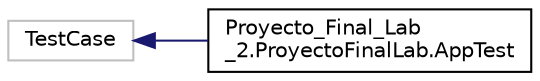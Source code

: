 digraph "Representación gráfica de la clase"
{
 // INTERACTIVE_SVG=YES
 // LATEX_PDF_SIZE
  edge [fontname="Helvetica",fontsize="10",labelfontname="Helvetica",labelfontsize="10"];
  node [fontname="Helvetica",fontsize="10",shape=record];
  rankdir="LR";
  Node4 [label="TestCase",height=0.2,width=0.4,color="grey75", fillcolor="white", style="filled",tooltip=" "];
  Node4 -> Node0 [dir="back",color="midnightblue",fontsize="10",style="solid",fontname="Helvetica"];
  Node0 [label="Proyecto_Final_Lab\l_2.ProyectoFinalLab.AppTest",height=0.2,width=0.4,color="black", fillcolor="white", style="filled",URL="$class_proyecto___final___lab__2_1_1_proyecto_final_lab_1_1_app_test.html",tooltip=" "];
}
